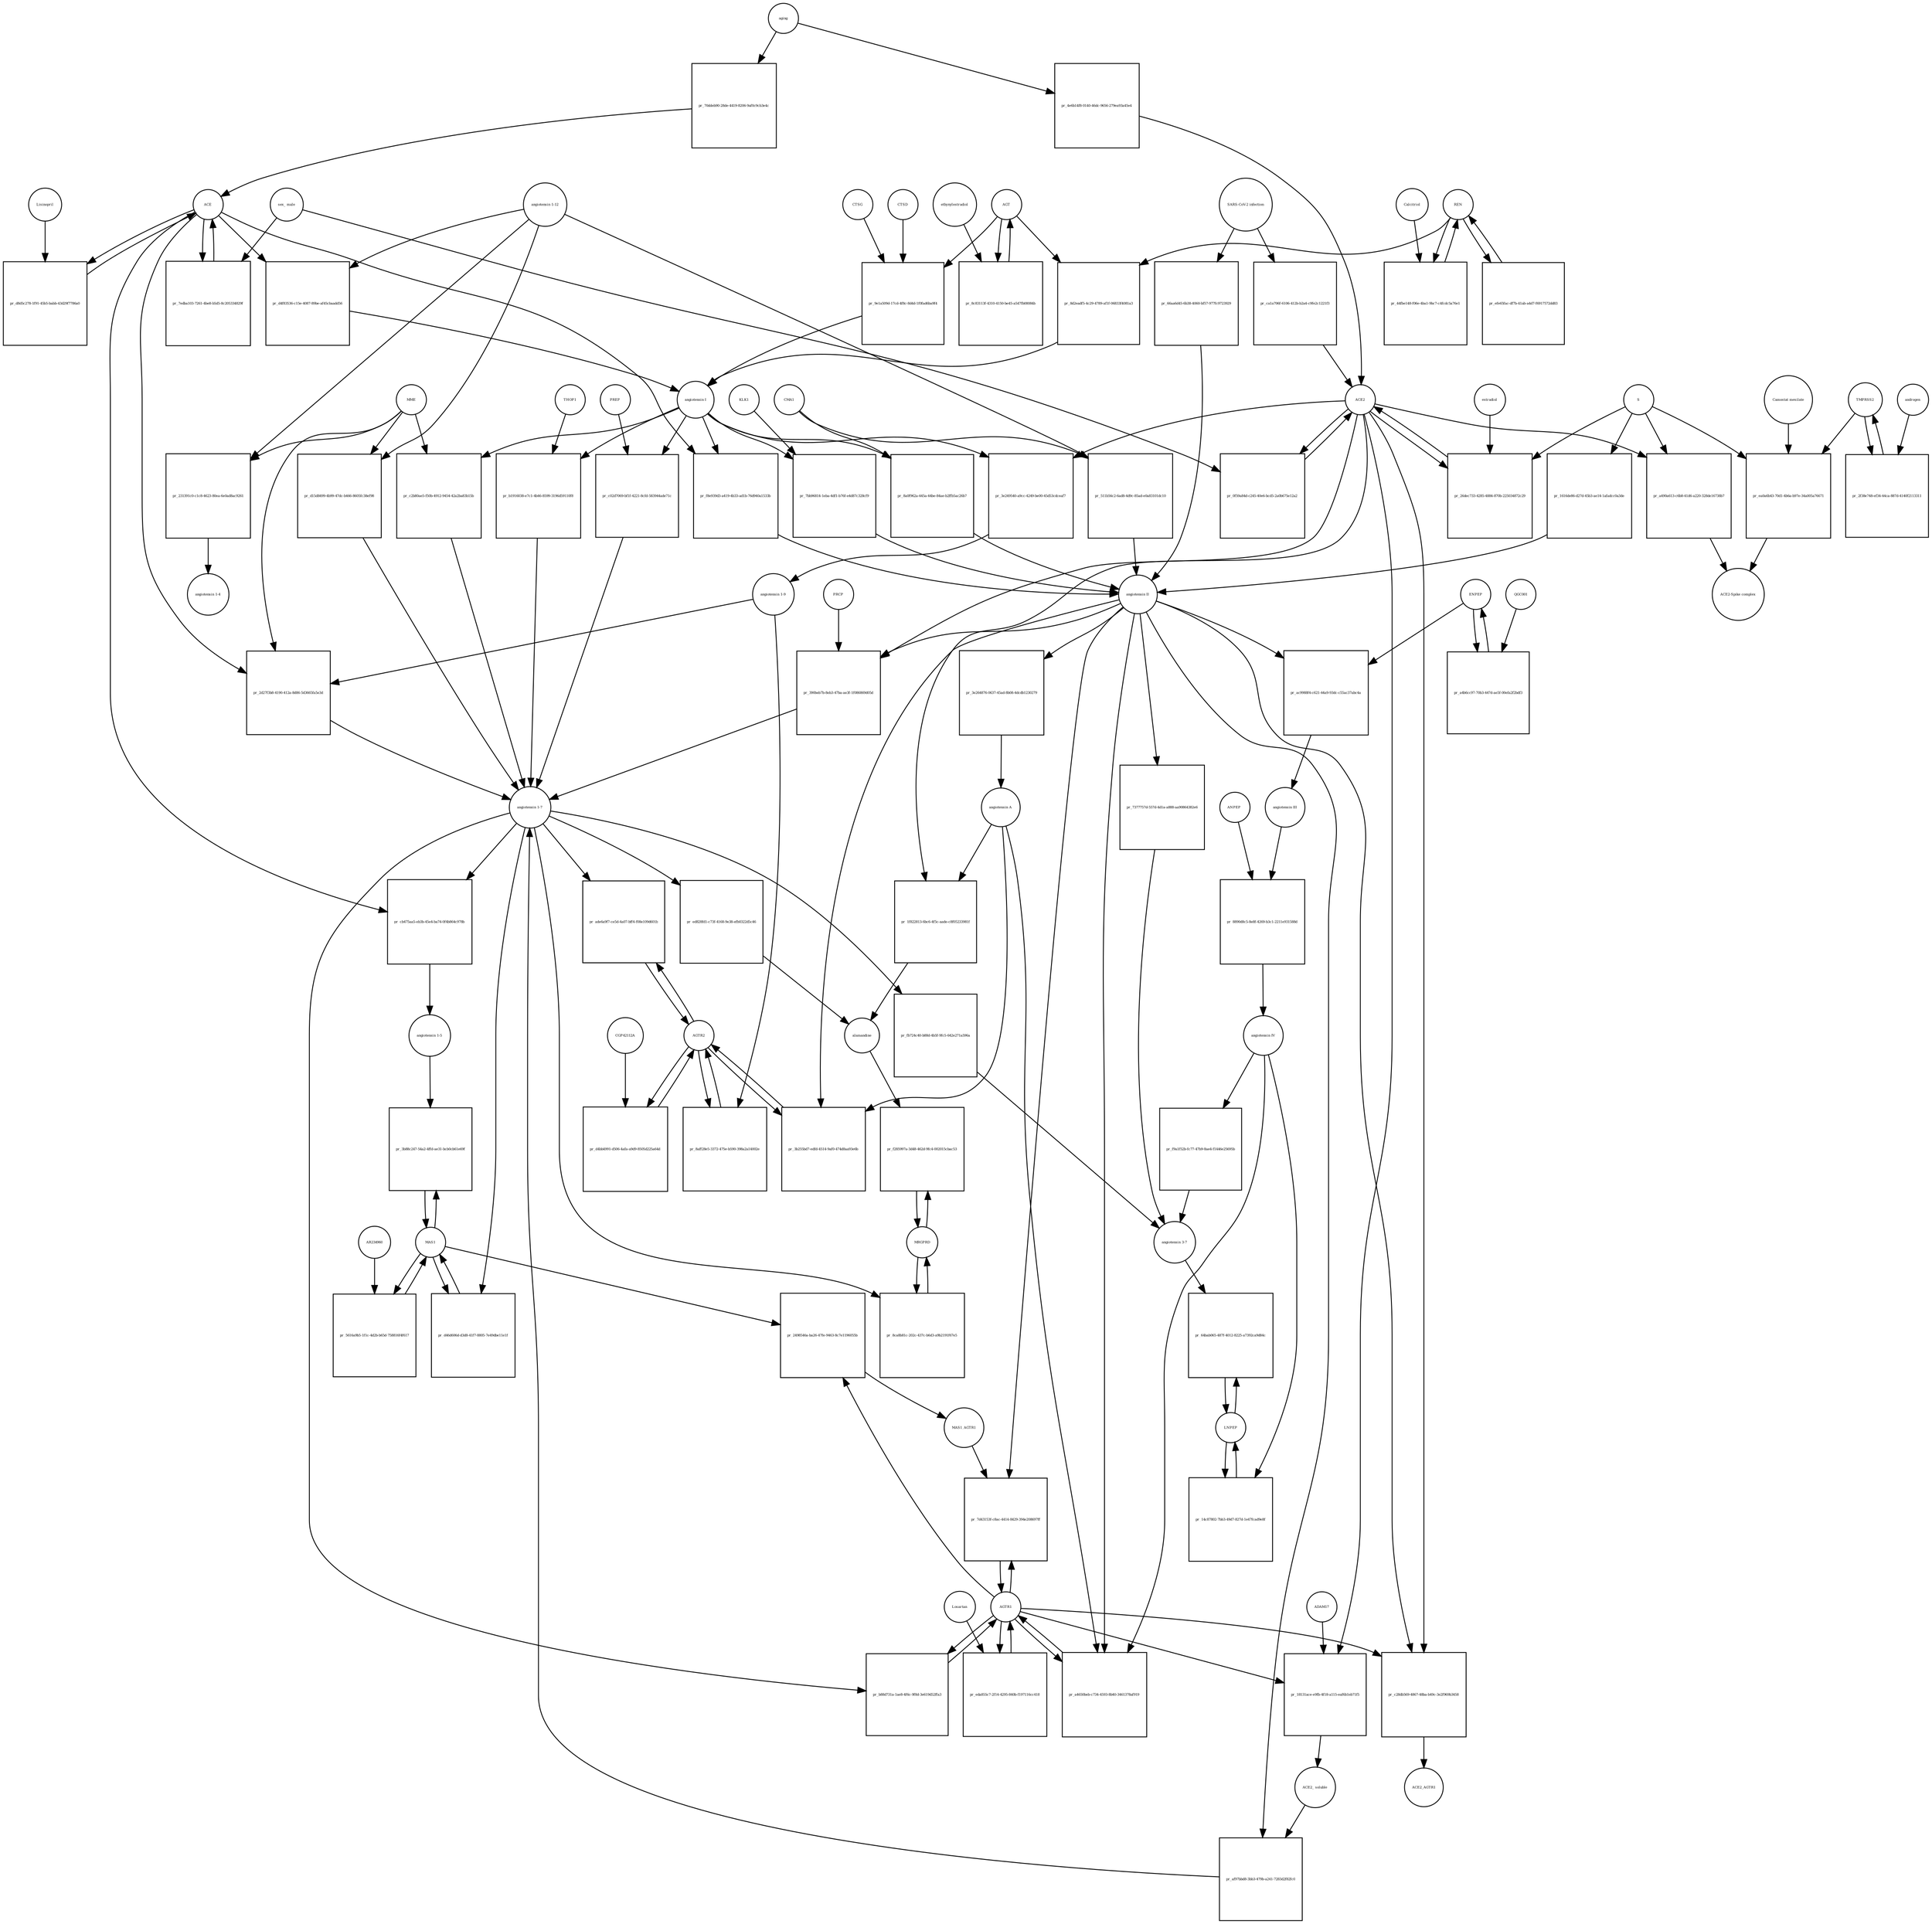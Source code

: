 strict digraph  {
"angiotensin I" [annotation="urn_miriam_obo.chebi_CHEBI%3A2718", bipartite=0, cls="simple chemical", fontsize=4, label="angiotensin I", shape=circle];
"pr_f8e939d3-a419-4b33-ad1b-76d940a1533b" [annotation="", bipartite=1, cls=process, fontsize=4, label="pr_f8e939d3-a419-4b33-ad1b-76d940a1533b", shape=square];
"angiotensin II" [annotation="urn_miriam_obo.chebi_CHEBI%3A2718", bipartite=0, cls="simple chemical", fontsize=4, label="angiotensin II", shape=circle];
ACE [annotation="urn_miriam_hgnc_HGNC%3A2707", bipartite=0, cls=macromolecule, fontsize=4, label=ACE, shape=circle];
"pr_3e249540-a9cc-4249-be00-45d53cdceaf7" [annotation="", bipartite=1, cls=process, fontsize=4, label="pr_3e249540-a9cc-4249-be00-45d53cdceaf7", shape=square];
"angiotensin 1-9" [annotation="urn_miriam_obo.chebi_CHEBI%3A80128", bipartite=0, cls="simple chemical", fontsize=4, label="angiotensin 1-9", shape=circle];
ACE2 [annotation="urn_miriam_hgnc_HGNC%3A13557", bipartite=0, cls=macromolecule, fontsize=4, label=ACE2, shape=circle];
"pr_2d27f3b8-4190-412a-8d86-5d3665fa5e3d" [annotation="", bipartite=1, cls=process, fontsize=4, label="pr_2d27f3b8-4190-412a-8d86-5d3665fa5e3d", shape=square];
"angiotensin 1-7" [annotation="urn_miriam_obo.chebi_CHEBI%3A55438", bipartite=0, cls="simple chemical", fontsize=4, label="angiotensin 1-7", shape=circle];
MME [annotation="urn_miriam_hgnc_HGNC%3A7154", bipartite=0, cls=macromolecule, fontsize=4, label=MME, shape=circle];
"pr_390beb7b-8eb3-47ba-ae3f-1f086869d05d" [annotation="", bipartite=1, cls=process, fontsize=4, label="pr_390beb7b-8eb3-47ba-ae3f-1f086869d05d", shape=square];
PRCP [annotation="urn_miriam_hgnc_HGNC%3A9344", bipartite=0, cls=macromolecule, fontsize=4, label=PRCP, shape=circle];
"pr_cb475aa5-eb3b-45e4-ba74-0f4b864c978b" [annotation="", bipartite=1, cls=process, fontsize=4, label="pr_cb475aa5-eb3b-45e4-ba74-0f4b864c978b", shape=square];
"angiotensin 1-5" [annotation="urn_miriam_obo.chebi_CHEBI%3A80129", bipartite=0, cls="simple chemical", fontsize=4, label="angiotensin 1-5", shape=circle];
REN [annotation="urn_miriam_hgnc_HGNC%3A9958", bipartite=0, cls=macromolecule, fontsize=4, label=REN, shape=circle];
"pr_44fbe148-f06e-4ba1-9bc7-c4fcdc5a76e1" [annotation="", bipartite=1, cls="omitted process", fontsize=4, label="pr_44fbe148-f06e-4ba1-9bc7-c4fcdc5a76e1", shape=square];
Calcitriol [annotation="urn_miriam_obo.chebi_CHEBI%3A17823", bipartite=0, cls="simple chemical", fontsize=4, label=Calcitriol, shape=circle];
AGT [annotation="urn_miriam_hgnc_HGNC%3A333", bipartite=0, cls=macromolecule, fontsize=4, label=AGT, shape=circle];
"pr_8d2eadf5-4c29-4789-af1f-06833f4081a3" [annotation="", bipartite=1, cls=process, fontsize=4, label="pr_8d2eadf5-4c29-4789-af1f-06833f4081a3", shape=square];
"pr_c2b80ae5-f50b-4912-9454-42a2ba83b15b" [annotation="", bipartite=1, cls=process, fontsize=4, label="pr_c2b80ae5-f50b-4912-9454-42a2ba83b15b", shape=square];
MAS1 [annotation="urn_miriam_hgnc_HGNC%3A6899", bipartite=0, cls=macromolecule, fontsize=4, label=MAS1, shape=circle];
"pr_3b88c247-54a2-4ffd-ae31-bcb0cb61e69f" [annotation="", bipartite=1, cls=process, fontsize=4, label="pr_3b88c247-54a2-4ffd-ae31-bcb0cb61e69f", shape=square];
"pr_ed828fd1-c73f-4168-9e38-efb0322d5c46" [annotation="", bipartite=1, cls=process, fontsize=4, label="pr_ed828fd1-c73f-4168-9e38-efb0322d5c46", shape=square];
alamandine [annotation="urn_miriam_pubchem.compound_44192273", bipartite=0, cls="simple chemical", fontsize=4, label=alamandine, shape=circle];
"pr_3e264876-0637-45ad-8b08-4dcdb1230279" [annotation="", bipartite=1, cls=process, fontsize=4, label="pr_3e264876-0637-45ad-8b08-4dcdb1230279", shape=square];
"angiotensin A" [annotation="urn_miriam_kegg.compound_C20970|urn_miriam_pubchem.compound_91691124", bipartite=0, cls="simple chemical", fontsize=4, label="angiotensin A", shape=circle];
"pr_1f822813-6bc6-4f5c-aade-c8f05233981f" [annotation="", bipartite=1, cls=process, fontsize=4, label="pr_1f822813-6bc6-4f5c-aade-c8f05233981f", shape=square];
"pr_ac9988f4-c621-44a9-93dc-c55ac37abc4a" [annotation="", bipartite=1, cls=process, fontsize=4, label="pr_ac9988f4-c621-44a9-93dc-c55ac37abc4a", shape=square];
"angiotensin III" [annotation="urn_miriam_obo.chebi_CHEBI%3A89666", bipartite=0, cls="simple chemical", fontsize=4, label="angiotensin III", shape=circle];
ENPEP [annotation="urn_miriam_hgnc_HGNC%3A3355", bipartite=0, cls=macromolecule, fontsize=4, label=ENPEP, shape=circle];
"pr_8890d8c5-8e8f-4269-b3c1-2211e931588d" [annotation="", bipartite=1, cls=process, fontsize=4, label="pr_8890d8c5-8e8f-4269-b3c1-2211e931588d", shape=square];
"angiotensin IV" [annotation="urn_miriam_obo.chebi_CHEBI%3A80127", bipartite=0, cls="simple chemical", fontsize=4, label="angiotensin IV", shape=circle];
"ANPEP " [annotation="urn_miriam_hgnc_HGNC%3A500", bipartite=0, cls=macromolecule, fontsize=4, label="ANPEP ", shape=circle];
AGTR2 [annotation="urn_miriam_hgnc_HGNC%3A338", bipartite=0, cls=macromolecule, fontsize=4, label=AGTR2, shape=circle];
"pr_d4bb4991-d506-4afa-a9d9-8505d225a64d" [annotation="", bipartite=1, cls=process, fontsize=4, label="pr_d4bb4991-d506-4afa-a9d9-8505d225a64d", shape=square];
CGP42112A [annotation="urn_miriam_obo.chebi_CHEBI%3A147302", bipartite=0, cls="simple chemical", fontsize=4, label=CGP42112A, shape=circle];
"pr_efe65fac-df7b-41ab-a4d7-f6917572dd83" [annotation="", bipartite=1, cls=process, fontsize=4, label="pr_efe65fac-df7b-41ab-a4d7-f6917572dd83", shape=square];
"pr_18131ace-e9fb-4f18-a115-eaf6b1eb71f5" [annotation="", bipartite=1, cls=process, fontsize=4, label="pr_18131ace-e9fb-4f18-a115-eaf6b1eb71f5", shape=square];
"ACE2_ soluble" [annotation="urn_miriam_hgnc.symbol_ACE2", bipartite=0, cls=macromolecule, fontsize=4, label="ACE2_ soluble", shape=circle];
ADAM17 [annotation="urn_miriam_hgnc_HGNC%3A195", bipartite=0, cls=macromolecule, fontsize=4, label=ADAM17, shape=circle];
AGTR1 [annotation="urn_miriam_hgnc_HGNC%3A336", bipartite=0, cls=macromolecule, fontsize=4, label=AGTR1, shape=circle];
"pr_3b255bd7-edfd-4514-9af0-474d8aa93e6b" [annotation="", bipartite=1, cls=process, fontsize=4, label="pr_3b255bd7-edfd-4514-9af0-474d8aa93e6b", shape=square];
"pr_4e6b14f8-0140-46dc-9656-279ea93a45e4" [annotation="", bipartite=1, cls=process, fontsize=4, label="pr_4e6b14f8-0140-46dc-9656-279ea93a45e4", shape=square];
aging [annotation="urn_miriam_obo.go_GO%3A0007568", bipartite=0, cls=phenotype, fontsize=4, label=aging, shape=circle];
MRGPRD [annotation="urn_miriam_hgnc_HGNC%3A29626", bipartite=0, cls=macromolecule, fontsize=4, label=MRGPRD, shape=circle];
"pr_f285997a-3d48-462d-9fc4-002015cbac53" [annotation="", bipartite=1, cls=process, fontsize=4, label="pr_f285997a-3d48-462d-9fc4-002015cbac53", shape=square];
"pr_af97bbd8-3bb3-479b-a241-7283d2f82fc0" [annotation="", bipartite=1, cls=process, fontsize=4, label="pr_af97bbd8-3bb3-479b-a241-7283d2f82fc0", shape=square];
"pr_70ddeb90-28de-4419-8206-9af0c9cb3e4c" [annotation="", bipartite=1, cls=process, fontsize=4, label="pr_70ddeb90-28de-4419-8206-9af0c9cb3e4c", shape=square];
"pr_0f59a84d-c245-40e6-bcd5-2a0b675e12a2" [annotation="", bipartite=1, cls=process, fontsize=4, label="pr_0f59a84d-c245-40e6-bcd5-2a0b675e12a2", shape=square];
"sex_ male" [annotation=urn_miriam_mesh_D008297, bipartite=0, cls=phenotype, fontsize=4, label="sex_ male", shape=circle];
"pr_1616de86-d27d-45b3-ae14-1afadcc0a3de" [annotation="", bipartite=1, cls=process, fontsize=4, label="pr_1616de86-d27d-45b3-ae14-1afadcc0a3de", shape=square];
S [annotation="urn_miriam_uniprot_P0DTC2|urn_miriam_uniprot_P59594", bipartite=0, cls=macromolecule, fontsize=4, label=S, shape=circle];
"pr_7edba103-7261-4be8-b5d5-8c205334829f" [annotation="", bipartite=1, cls=process, fontsize=4, label="pr_7edba103-7261-4be8-b5d5-8c205334829f", shape=square];
"pr_a4650beb-c734-4593-8b40-3461378af919" [annotation="", bipartite=1, cls=process, fontsize=4, label="pr_a4650beb-c734-4593-8b40-3461378af919", shape=square];
"pr_c28db569-4867-48ba-b49c-3e2f969b3458" [annotation="", bipartite=1, cls=process, fontsize=4, label="pr_c28db569-4867-48ba-b49c-3e2f969b3458", shape=square];
ACE2_AGTR1 [annotation=urn_miriam_pubmed_25225202, bipartite=0, cls=complex, fontsize=4, label=ACE2_AGTR1, shape=circle];
"pr_a490a613-c6b8-41d6-a220-328de16738b7" [annotation="", bipartite=1, cls=process, fontsize=4, label="pr_a490a613-c6b8-41d6-a220-328de16738b7", shape=square];
"ACE2-Spike complex" [annotation=urn_miriam_pubmed_32275855, bipartite=0, cls=complex, fontsize=4, label="ACE2-Spike complex", shape=circle];
"pr_66aa6d45-6b38-4060-bf57-977fc9723929" [annotation="", bipartite=1, cls=process, fontsize=4, label="pr_66aa6d45-6b38-4060-bf57-977fc9723929", shape=square];
"SARS-CoV-2 infection" [annotation="urn_miriam_taxonomy_2697049|urn_miriam_mesh_C000657245", bipartite=0, cls=phenotype, fontsize=4, label="SARS-CoV-2 infection", shape=circle];
"angiotensin 1-12" [annotation=urn_miriam_pubmed_27465904, bipartite=0, cls="simple chemical", fontsize=4, label="angiotensin 1-12", shape=circle];
"pr_511b56c2-6ad8-4d9c-85ad-e0a83101dc10" [annotation="", bipartite=1, cls=process, fontsize=4, label="pr_511b56c2-6ad8-4d9c-85ad-e0a83101dc10", shape=square];
CMA1 [annotation="urn_miriam_hgnc_HGNC%3A2097", bipartite=0, cls=macromolecule, fontsize=4, label=CMA1, shape=circle];
TMPRSS2 [annotation="urn_miriam_hgnc_HGNC%3A11876", bipartite=0, cls=macromolecule, fontsize=4, label=TMPRSS2, shape=circle];
"pr_2f38e748-ef34-44ca-887d-4140f2113311" [annotation="", bipartite=1, cls="omitted process", fontsize=4, label="pr_2f38e748-ef34-44ca-887d-4140f2113311", shape=square];
androgen [annotation="urn_miriam_obo.chebi_CHEBI%3A50113", bipartite=0, cls="simple chemical", fontsize=4, label=androgen, shape=circle];
"pr_231391c0-c1c8-4623-80ea-6e0ad8ac9261" [annotation="", bipartite=1, cls=process, fontsize=4, label="pr_231391c0-c1c8-4623-80ea-6e0ad8ac9261", shape=square];
"angiotensin 1-4" [annotation=urn_miriam_pubmed_22490446, bipartite=0, cls="simple chemical", fontsize=4, label="angiotensin 1-4", shape=circle];
"pr_2498546a-ba26-47fe-9463-8c7e1196055b" [annotation="", bipartite=1, cls=process, fontsize=4, label="pr_2498546a-ba26-47fe-9463-8c7e1196055b", shape=square];
MAS1_AGTR1 [annotation=urn_miriam_pubmed_15809376, bipartite=0, cls=complex, fontsize=4, label=MAS1_AGTR1, shape=circle];
"pr_7d43153f-c8ac-4414-8429-394e208697ff" [annotation="", bipartite=1, cls=process, fontsize=4, label="pr_7d43153f-c8ac-4414-8429-394e208697ff", shape=square];
"pr_d8d5c278-1f91-45b5-babb-43d29f7786a0" [annotation="", bipartite=1, cls=process, fontsize=4, label="pr_d8d5c278-1f91-45b5-babb-43d29f7786a0", shape=square];
Lisinopril [annotation="urn_miriam_obo.chebi_CHEBI%3A43755", bipartite=0, cls="simple chemical", fontsize=4, label=Lisinopril, shape=circle];
"pr_d4f83536-c15e-4087-89be-af45cbaadd56" [annotation="", bipartite=1, cls=process, fontsize=4, label="pr_d4f83536-c15e-4087-89be-af45cbaadd56", shape=square];
LNPEP [annotation="urn_miriam_hgnc_HGNC%3A6656", bipartite=0, cls=macromolecule, fontsize=4, label=LNPEP, shape=circle];
"pr_14c87802-7bb3-49d7-827d-1e47fcad9e8f" [annotation="", bipartite=1, cls=process, fontsize=4, label="pr_14c87802-7bb3-49d7-827d-1e47fcad9e8f", shape=square];
"pr_d15d8499-4b99-47dc-b466-8605fc38ef98" [annotation="", bipartite=1, cls=process, fontsize=4, label="pr_d15d8499-4b99-47dc-b466-8605fc38ef98", shape=square];
"pr_5616a9b5-1f1c-4d2b-b65d-758816f4f617" [annotation="", bipartite=1, cls=process, fontsize=4, label="pr_5616a9b5-1f1c-4d2b-b65d-758816f4f617", shape=square];
AR234960 [annotation="urn_miriam_pubchem.compound_146025955", bipartite=0, cls="simple chemical", fontsize=4, label=AR234960, shape=circle];
"pr_a4b6cc97-70b3-447d-ae5f-00efa2f2bdf3" [annotation="", bipartite=1, cls=process, fontsize=4, label="pr_a4b6cc97-70b3-447d-ae5f-00efa2f2bdf3", shape=square];
QGC001 [annotation=urn_miriam_pubmed_24337978, bipartite=0, cls="simple chemical", fontsize=4, label=QGC001, shape=circle];
"pr_9e1a509d-17cd-4f8c-8d4d-1f0fad6ba9f4" [annotation="", bipartite=1, cls=process, fontsize=4, label="pr_9e1a509d-17cd-4f8c-8d4d-1f0fad6ba9f4", shape=square];
CTSD [annotation="urn_miriam_hgnc_HGNC%3A2529", bipartite=0, cls=macromolecule, fontsize=4, label=CTSD, shape=circle];
CTSG [annotation="urn_miriam_hgnc_HGNC%3A2532", bipartite=0, cls=macromolecule, fontsize=4, label=CTSG, shape=circle];
"pr_8a0f962a-445a-44be-84ae-b2ffb5ac26b7" [annotation="", bipartite=1, cls=process, fontsize=4, label="pr_8a0f962a-445a-44be-84ae-b2ffb5ac26b7", shape=square];
"pr_7bb96814-1eba-4df1-b76f-e4d87c328cf9" [annotation="", bipartite=1, cls=process, fontsize=4, label="pr_7bb96814-1eba-4df1-b76f-e4d87c328cf9", shape=square];
KLK1 [annotation="urn_miriam_hgnc_HGNC%3A6357", bipartite=0, cls=macromolecule, fontsize=4, label=KLK1, shape=circle];
"pr_b1916038-e7c1-4b46-8599-3196d59110f8" [annotation="", bipartite=1, cls=process, fontsize=4, label="pr_b1916038-e7c1-4b46-8599-3196d59110f8", shape=square];
THOP1 [annotation="urn_miriam_hgnc_HGNC%3A11793", bipartite=0, cls=macromolecule, fontsize=4, label=THOP1, shape=circle];
"pr_c02d7069-bf1f-4221-8cfd-583944ade71c" [annotation="", bipartite=1, cls=process, fontsize=4, label="pr_c02d7069-bf1f-4221-8cfd-583944ade71c", shape=square];
PREP [annotation="urn_miriam_hgnc_HGNC%3A9358", bipartite=0, cls=macromolecule, fontsize=4, label=PREP, shape=circle];
"pr_eda855c7-2f14-4295-840b-f197116cc418" [annotation="", bipartite=1, cls=process, fontsize=4, label="pr_eda855c7-2f14-4295-840b-f197116cc418", shape=square];
Losartan [annotation="urn_miriam_obo.chebi_CHEBI%3A6541", bipartite=0, cls="simple chemical", fontsize=4, label=Losartan, shape=circle];
"pr_b88d731a-1ae8-4f6c-9f8d-3e619d52ffa3" [annotation="", bipartite=1, cls=process, fontsize=4, label="pr_b88d731a-1ae8-4f6c-9f8d-3e619d52ffa3", shape=square];
"pr_ade6a9f7-ce5d-4a07-bff4-f08e109d601b" [annotation="", bipartite=1, cls=process, fontsize=4, label="pr_ade6a9f7-ce5d-4a07-bff4-f08e109d601b", shape=square];
"pr_8aff28e5-3372-475e-b590-398a2a14002e" [annotation="", bipartite=1, cls=process, fontsize=4, label="pr_8aff28e5-3372-475e-b590-398a2a14002e", shape=square];
"pr_d46d606d-d3d8-41f7-8805-7e49dbe11e1f" [annotation="", bipartite=1, cls=process, fontsize=4, label="pr_d46d606d-d3d8-41f7-8805-7e49dbe11e1f", shape=square];
"pr_8ca8b81c-202c-437c-b6d3-a9b2191f67e5" [annotation="", bipartite=1, cls=process, fontsize=4, label="pr_8ca8b81c-202c-437c-b6d3-a9b2191f67e5", shape=square];
"pr_fb724c40-b88d-4b5f-9fc5-642e271a596a" [annotation="", bipartite=1, cls=process, fontsize=4, label="pr_fb724c40-b88d-4b5f-9fc5-642e271a596a", shape=square];
"angiotensin 3-7" [annotation=urn_miriam_pubmed_30934934, bipartite=0, cls="simple chemical", fontsize=4, label="angiotensin 3-7", shape=circle];
"pr_7377757d-557d-4d1a-a888-aa90864382e6" [annotation="", bipartite=1, cls=process, fontsize=4, label="pr_7377757d-557d-4d1a-a888-aa90864382e6", shape=square];
"pr_f9a1f52b-fc77-47b9-8ae4-f1446e25695b" [annotation="", bipartite=1, cls=process, fontsize=4, label="pr_f9a1f52b-fc77-47b9-8ae4-f1446e25695b", shape=square];
"pr_ea0a6b43-70d1-4b6a-b97e-34a005a76671" [annotation="", bipartite=1, cls="omitted process", fontsize=4, label="pr_ea0a6b43-70d1-4b6a-b97e-34a005a76671", shape=square];
"Camostat mesilate" [annotation="urn_miriam_obo.chebi_CHEBI%3A135632", bipartite=0, cls="simple chemical", fontsize=4, label="Camostat mesilate", shape=circle];
"pr_64bab065-487f-4012-8225-a7392ca9d84c" [annotation="", bipartite=1, cls=process, fontsize=4, label="pr_64bab065-487f-4012-8225-a7392ca9d84c", shape=square];
"pr_26dec733-4285-4884-870b-225034872c29" [annotation="", bipartite=1, cls="omitted process", fontsize=4, label="pr_26dec733-4285-4884-870b-225034872c29", shape=square];
estradiol [annotation="urn_miriam_obo.chebi_CHEBI%3A16469", bipartite=0, cls="simple chemical", fontsize=4, label=estradiol, shape=circle];
"pr_8c83113f-4310-4150-be45-a547fb08084b" [annotation="", bipartite=1, cls="omitted process", fontsize=4, label="pr_8c83113f-4310-4150-be45-a547fb08084b", shape=square];
ethynylestradiol [annotation="urn_miriam_obo.chebi_CHEBI%3A4903", bipartite=0, cls="simple chemical", fontsize=4, label=ethynylestradiol, shape=circle];
"pr_ca1a706f-6106-412b-b2a4-c9fe2c1221f3" [annotation="", bipartite=1, cls=process, fontsize=4, label="pr_ca1a706f-6106-412b-b2a4-c9fe2c1221f3", shape=square];
"angiotensin I" -> "pr_f8e939d3-a419-4b33-ad1b-76d940a1533b"  [annotation="", interaction_type=consumption];
"angiotensin I" -> "pr_3e249540-a9cc-4249-be00-45d53cdceaf7"  [annotation="", interaction_type=consumption];
"angiotensin I" -> "pr_c2b80ae5-f50b-4912-9454-42a2ba83b15b"  [annotation="", interaction_type=consumption];
"angiotensin I" -> "pr_8a0f962a-445a-44be-84ae-b2ffb5ac26b7"  [annotation="", interaction_type=consumption];
"angiotensin I" -> "pr_7bb96814-1eba-4df1-b76f-e4d87c328cf9"  [annotation="", interaction_type=consumption];
"angiotensin I" -> "pr_b1916038-e7c1-4b46-8599-3196d59110f8"  [annotation="", interaction_type=consumption];
"angiotensin I" -> "pr_c02d7069-bf1f-4221-8cfd-583944ade71c"  [annotation="", interaction_type=consumption];
"pr_f8e939d3-a419-4b33-ad1b-76d940a1533b" -> "angiotensin II"  [annotation="", interaction_type=production];
"angiotensin II" -> "pr_390beb7b-8eb3-47ba-ae3f-1f086869d05d"  [annotation="", interaction_type=consumption];
"angiotensin II" -> "pr_3e264876-0637-45ad-8b08-4dcdb1230279"  [annotation="", interaction_type=consumption];
"angiotensin II" -> "pr_ac9988f4-c621-44a9-93dc-c55ac37abc4a"  [annotation="", interaction_type=consumption];
"angiotensin II" -> "pr_3b255bd7-edfd-4514-9af0-474d8aa93e6b"  [annotation="urn_miriam_pubmed_17630322|urn_miriam_taxonomy_9606|urn_miriam_pubmed_17138938", interaction_type=stimulation];
"angiotensin II" -> "pr_af97bbd8-3bb3-479b-a241-7283d2f82fc0"  [annotation="", interaction_type=consumption];
"angiotensin II" -> "pr_a4650beb-c734-4593-8b40-3461378af919"  [annotation="urn_miriam_pubmed_26497614|urn_miriam_taxonomy_10116|urn_miriam_pubmed_17630322|urn_miriam_pubmed_32333398|urn_miriam_pubmed_17138938|urn_miriam_taxonomy_9606", interaction_type=stimulation];
"angiotensin II" -> "pr_c28db569-4867-48ba-b49c-3e2f969b3458"  [annotation="urn_miriam_pubmed_25225202|urn_miriam_taxonomy_9606", interaction_type=inhibition];
"angiotensin II" -> "pr_7d43153f-c8ac-4414-8429-394e208697ff"  [annotation="urn_miriam_pubmed_15809376|urn_miriam_taxonomy_9606", interaction_type=stimulation];
"angiotensin II" -> "pr_7377757d-557d-4d1a-a888-aa90864382e6"  [annotation="", interaction_type=consumption];
ACE -> "pr_f8e939d3-a419-4b33-ad1b-76d940a1533b"  [annotation="urn_miriam_taxonomy_9606|urn_miriam_pubmed_10969042", interaction_type=catalysis];
ACE -> "pr_2d27f3b8-4190-412a-8d86-5d3665fa5e3d"  [annotation="urn_miriam_pubmed_15283675|urn_miriam_taxonomy_9606", interaction_type=catalysis];
ACE -> "pr_cb475aa5-eb3b-45e4-ba74-0f4b864c978b"  [annotation="urn_miriam_pubmed_10969042|urn_miriam_taxonomy_9606", interaction_type=catalysis];
ACE -> "pr_7edba103-7261-4be8-b5d5-8c205334829f"  [annotation="", interaction_type=consumption];
ACE -> "pr_d8d5c278-1f91-45b5-babb-43d29f7786a0"  [annotation="", interaction_type=consumption];
ACE -> "pr_d4f83536-c15e-4087-89be-af45cbaadd56"  [annotation="urn_miriam_pubmed_22490446|urn_miriam_taxonomy_10116", interaction_type=catalysis];
"pr_3e249540-a9cc-4249-be00-45d53cdceaf7" -> "angiotensin 1-9"  [annotation="", interaction_type=production];
"angiotensin 1-9" -> "pr_2d27f3b8-4190-412a-8d86-5d3665fa5e3d"  [annotation="", interaction_type=consumption];
"angiotensin 1-9" -> "pr_8aff28e5-3372-475e-b590-398a2a14002e"  [annotation="urn_miriam_pubmed_30048754|urn_miriam_taxonomy_10116", interaction_type=stimulation];
ACE2 -> "pr_3e249540-a9cc-4249-be00-45d53cdceaf7"  [annotation="urn_miriam_pubmed_10969042|urn_miriam_taxonomy_9606", interaction_type=catalysis];
ACE2 -> "pr_390beb7b-8eb3-47ba-ae3f-1f086869d05d"  [annotation="urn_miriam_taxonomy_10090|urn_miriam_pubmed_23392115", interaction_type=catalysis];
ACE2 -> "pr_1f822813-6bc6-4f5c-aade-c8f05233981f"  [annotation="urn_miriam_pubmed_23446738|urn_miriam_taxonomy_9606", interaction_type=catalysis];
ACE2 -> "pr_18131ace-e9fb-4f18-a115-eaf6b1eb71f5"  [annotation="", interaction_type=consumption];
ACE2 -> "pr_0f59a84d-c245-40e6-bcd5-2a0b675e12a2"  [annotation="", interaction_type=consumption];
ACE2 -> "pr_c28db569-4867-48ba-b49c-3e2f969b3458"  [annotation="", interaction_type=consumption];
ACE2 -> "pr_a490a613-c6b8-41d6-a220-328de16738b7"  [annotation="", interaction_type=consumption];
ACE2 -> "pr_26dec733-4285-4884-870b-225034872c29"  [annotation="", interaction_type=consumption];
"pr_2d27f3b8-4190-412a-8d86-5d3665fa5e3d" -> "angiotensin 1-7"  [annotation="", interaction_type=production];
"angiotensin 1-7" -> "pr_cb475aa5-eb3b-45e4-ba74-0f4b864c978b"  [annotation="", interaction_type=consumption];
"angiotensin 1-7" -> "pr_ed828fd1-c73f-4168-9e38-efb0322d5c46"  [annotation="", interaction_type=consumption];
"angiotensin 1-7" -> "pr_b88d731a-1ae8-4f6c-9f8d-3e619d52ffa3"  [annotation="urn_miriam_pubmed_29928987|urn_miriam_taxonomy_9606", interaction_type=inhibition];
"angiotensin 1-7" -> "pr_ade6a9f7-ce5d-4a07-bff4-f08e109d601b"  [annotation="urn_miriam_pubmed_15767466|urn_miriam_taxonomy_10116", interaction_type=stimulation];
"angiotensin 1-7" -> "pr_d46d606d-d3d8-41f7-8805-7e49dbe11e1f"  [annotation="urn_miriam_pubmed_27217404|urn_miriam_taxonomy_9606", interaction_type=stimulation];
"angiotensin 1-7" -> "pr_8ca8b81c-202c-437c-b6d3-a9b2191f67e5"  [annotation="urn_miriam_pubmed_27217404|urn_miriam_taxonomy_9606", interaction_type=stimulation];
"angiotensin 1-7" -> "pr_fb724c40-b88d-4b5f-9fc5-642e271a596a"  [annotation="", interaction_type=consumption];
MME -> "pr_2d27f3b8-4190-412a-8d86-5d3665fa5e3d"  [annotation="urn_miriam_pubmed_15283675|urn_miriam_taxonomy_9606", interaction_type=catalysis];
MME -> "pr_c2b80ae5-f50b-4912-9454-42a2ba83b15b"  [annotation="urn_miriam_taxonomy_9606|urn_miriam_pubmed_15283675", interaction_type=catalysis];
MME -> "pr_231391c0-c1c8-4623-80ea-6e0ad8ac9261"  [annotation="urn_miriam_pubmed_22490446|urn_miriam_taxonomy_10116", interaction_type=catalysis];
MME -> "pr_d15d8499-4b99-47dc-b466-8605fc38ef98"  [annotation="urn_miriam_pubmed_22490446|urn_miriam_taxonomy_10116", interaction_type=catalysis];
"pr_390beb7b-8eb3-47ba-ae3f-1f086869d05d" -> "angiotensin 1-7"  [annotation="", interaction_type=production];
PRCP -> "pr_390beb7b-8eb3-47ba-ae3f-1f086869d05d"  [annotation="urn_miriam_taxonomy_10090|urn_miriam_pubmed_23392115", interaction_type=catalysis];
"pr_cb475aa5-eb3b-45e4-ba74-0f4b864c978b" -> "angiotensin 1-5"  [annotation="", interaction_type=production];
"angiotensin 1-5" -> "pr_3b88c247-54a2-4ffd-ae31-bcb0cb61e69f"  [annotation="urn_miriam_pubmed_27660028|urn_miriam_taxonomy_10116", interaction_type=stimulation];
REN -> "pr_44fbe148-f06e-4ba1-9bc7-c4fcdc5a76e1"  [annotation="", interaction_type=consumption];
REN -> "pr_8d2eadf5-4c29-4789-af1f-06833f4081a3"  [annotation="urn_miriam_pubmed_10585461|urn_miriam_taxonomy_9606", interaction_type=catalysis];
REN -> "pr_efe65fac-df7b-41ab-a4d7-f6917572dd83"  [annotation="", interaction_type=consumption];
"pr_44fbe148-f06e-4ba1-9bc7-c4fcdc5a76e1" -> REN  [annotation="", interaction_type=production];
Calcitriol -> "pr_44fbe148-f06e-4ba1-9bc7-c4fcdc5a76e1"  [annotation="urn_miriam_pubmed_12122115|urn_miriam_taxonomy_10090", interaction_type=inhibition];
AGT -> "pr_8d2eadf5-4c29-4789-af1f-06833f4081a3"  [annotation="", interaction_type=consumption];
AGT -> "pr_9e1a509d-17cd-4f8c-8d4d-1f0fad6ba9f4"  [annotation="", interaction_type=consumption];
AGT -> "pr_8c83113f-4310-4150-be45-a547fb08084b"  [annotation="", interaction_type=consumption];
"pr_8d2eadf5-4c29-4789-af1f-06833f4081a3" -> "angiotensin I"  [annotation="", interaction_type=production];
"pr_c2b80ae5-f50b-4912-9454-42a2ba83b15b" -> "angiotensin 1-7"  [annotation="", interaction_type=production];
MAS1 -> "pr_3b88c247-54a2-4ffd-ae31-bcb0cb61e69f"  [annotation="", interaction_type=consumption];
MAS1 -> "pr_2498546a-ba26-47fe-9463-8c7e1196055b"  [annotation="", interaction_type=consumption];
MAS1 -> "pr_5616a9b5-1f1c-4d2b-b65d-758816f4f617"  [annotation="", interaction_type=consumption];
MAS1 -> "pr_d46d606d-d3d8-41f7-8805-7e49dbe11e1f"  [annotation="", interaction_type=consumption];
"pr_3b88c247-54a2-4ffd-ae31-bcb0cb61e69f" -> MAS1  [annotation="", interaction_type=production];
"pr_ed828fd1-c73f-4168-9e38-efb0322d5c46" -> alamandine  [annotation="", interaction_type=production];
alamandine -> "pr_f285997a-3d48-462d-9fc4-002015cbac53"  [annotation="urn_miriam_pubmed_23446738|urn_miriam_taxonomy_9606", interaction_type=stimulation];
"pr_3e264876-0637-45ad-8b08-4dcdb1230279" -> "angiotensin A"  [annotation="", interaction_type=production];
"angiotensin A" -> "pr_1f822813-6bc6-4f5c-aade-c8f05233981f"  [annotation="", interaction_type=consumption];
"angiotensin A" -> "pr_3b255bd7-edfd-4514-9af0-474d8aa93e6b"  [annotation="urn_miriam_pubmed_17630322|urn_miriam_taxonomy_9606|urn_miriam_pubmed_17138938", interaction_type=stimulation];
"angiotensin A" -> "pr_a4650beb-c734-4593-8b40-3461378af919"  [annotation="urn_miriam_pubmed_26497614|urn_miriam_taxonomy_10116|urn_miriam_pubmed_17630322|urn_miriam_pubmed_32333398|urn_miriam_pubmed_17138938|urn_miriam_taxonomy_9606", interaction_type=stimulation];
"pr_1f822813-6bc6-4f5c-aade-c8f05233981f" -> alamandine  [annotation="", interaction_type=production];
"pr_ac9988f4-c621-44a9-93dc-c55ac37abc4a" -> "angiotensin III"  [annotation="", interaction_type=production];
"angiotensin III" -> "pr_8890d8c5-8e8f-4269-b3c1-2211e931588d"  [annotation="", interaction_type=consumption];
ENPEP -> "pr_ac9988f4-c621-44a9-93dc-c55ac37abc4a"  [annotation="urn_miriam_pubmed_8876246|urn_miriam_taxonomy_10090", interaction_type=catalysis];
ENPEP -> "pr_a4b6cc97-70b3-447d-ae5f-00efa2f2bdf3"  [annotation="", interaction_type=consumption];
"pr_8890d8c5-8e8f-4269-b3c1-2211e931588d" -> "angiotensin IV"  [annotation="", interaction_type=production];
"angiotensin IV" -> "pr_a4650beb-c734-4593-8b40-3461378af919"  [annotation="urn_miriam_pubmed_26497614|urn_miriam_taxonomy_10116|urn_miriam_pubmed_17630322|urn_miriam_pubmed_32333398|urn_miriam_pubmed_17138938|urn_miriam_taxonomy_9606", interaction_type=stimulation];
"angiotensin IV" -> "pr_14c87802-7bb3-49d7-827d-1e47fcad9e8f"  [annotation="urn_miriam_pubmed_11707427|urn_miriam_taxonomy_9606", interaction_type=stimulation];
"angiotensin IV" -> "pr_f9a1f52b-fc77-47b9-8ae4-f1446e25695b"  [annotation="", interaction_type=consumption];
"ANPEP " -> "pr_8890d8c5-8e8f-4269-b3c1-2211e931588d"  [annotation="urn_miriam_pubmed_8876246|urn_miriam_taxonomy_10090", interaction_type=catalysis];
AGTR2 -> "pr_d4bb4991-d506-4afa-a9d9-8505d225a64d"  [annotation="", interaction_type=consumption];
AGTR2 -> "pr_3b255bd7-edfd-4514-9af0-474d8aa93e6b"  [annotation="", interaction_type=consumption];
AGTR2 -> "pr_ade6a9f7-ce5d-4a07-bff4-f08e109d601b"  [annotation="", interaction_type=consumption];
AGTR2 -> "pr_8aff28e5-3372-475e-b590-398a2a14002e"  [annotation="", interaction_type=consumption];
"pr_d4bb4991-d506-4afa-a9d9-8505d225a64d" -> AGTR2  [annotation="", interaction_type=production];
CGP42112A -> "pr_d4bb4991-d506-4afa-a9d9-8505d225a64d"  [annotation="urn_miriam_pubmed_25014541|urn_miriam_taxonomy_9606", interaction_type=stimulation];
"pr_efe65fac-df7b-41ab-a4d7-f6917572dd83" -> REN  [annotation="", interaction_type=production];
"pr_18131ace-e9fb-4f18-a115-eaf6b1eb71f5" -> "ACE2_ soluble"  [annotation="", interaction_type=production];
"ACE2_ soluble" -> "pr_af97bbd8-3bb3-479b-a241-7283d2f82fc0"  [annotation="urn_miriam_pubmed_28512108|urn_miriam_taxonomy_9606", interaction_type=stimulation];
ADAM17 -> "pr_18131ace-e9fb-4f18-a115-eaf6b1eb71f5"  [annotation="urn_miriam_pubmed_24227843|urn_miriam_taxonomy_9606|urn_miriam_pubmed_32333398|urn_miriam_pubmed_28512108", interaction_type=catalysis];
AGTR1 -> "pr_18131ace-e9fb-4f18-a115-eaf6b1eb71f5"  [annotation="urn_miriam_pubmed_24227843|urn_miriam_taxonomy_9606|urn_miriam_pubmed_32333398|urn_miriam_pubmed_28512108", interaction_type=stimulation];
AGTR1 -> "pr_a4650beb-c734-4593-8b40-3461378af919"  [annotation="", interaction_type=consumption];
AGTR1 -> "pr_c28db569-4867-48ba-b49c-3e2f969b3458"  [annotation="", interaction_type=consumption];
AGTR1 -> "pr_2498546a-ba26-47fe-9463-8c7e1196055b"  [annotation="", interaction_type=consumption];
AGTR1 -> "pr_7d43153f-c8ac-4414-8429-394e208697ff"  [annotation="", interaction_type=consumption];
AGTR1 -> "pr_eda855c7-2f14-4295-840b-f197116cc418"  [annotation="", interaction_type=consumption];
AGTR1 -> "pr_b88d731a-1ae8-4f6c-9f8d-3e619d52ffa3"  [annotation="", interaction_type=consumption];
"pr_3b255bd7-edfd-4514-9af0-474d8aa93e6b" -> AGTR2  [annotation="", interaction_type=production];
"pr_4e6b14f8-0140-46dc-9656-279ea93a45e4" -> ACE2  [annotation="", interaction_type=production];
aging -> "pr_4e6b14f8-0140-46dc-9656-279ea93a45e4"  [annotation="urn_miriam_pubmed_20689271|urn_miriam_taxonomy_10116", interaction_type=inhibition];
aging -> "pr_70ddeb90-28de-4419-8206-9af0c9cb3e4c"  [annotation="urn_miriam_pubmed_20689271|urn_miriam_taxonomy_10116", interaction_type=stimulation];
MRGPRD -> "pr_f285997a-3d48-462d-9fc4-002015cbac53"  [annotation="", interaction_type=consumption];
MRGPRD -> "pr_8ca8b81c-202c-437c-b6d3-a9b2191f67e5"  [annotation="", interaction_type=consumption];
"pr_f285997a-3d48-462d-9fc4-002015cbac53" -> MRGPRD  [annotation="", interaction_type=production];
"pr_af97bbd8-3bb3-479b-a241-7283d2f82fc0" -> "angiotensin 1-7"  [annotation="", interaction_type=production];
"pr_70ddeb90-28de-4419-8206-9af0c9cb3e4c" -> ACE  [annotation="", interaction_type=production];
"pr_0f59a84d-c245-40e6-bcd5-2a0b675e12a2" -> ACE2  [annotation="", interaction_type=production];
"sex_ male" -> "pr_0f59a84d-c245-40e6-bcd5-2a0b675e12a2"  [annotation="urn_miriam_pubmed_26171856|urn_miriam_taxonomy_10116", interaction_type=stimulation];
"sex_ male" -> "pr_7edba103-7261-4be8-b5d5-8c205334829f"  [annotation="urn_miriam_pubmed_26171856|urn_miriam_taxonomy_10116", interaction_type=stimulation];
"pr_1616de86-d27d-45b3-ae14-1afadcc0a3de" -> "angiotensin II"  [annotation="", interaction_type=production];
S -> "pr_1616de86-d27d-45b3-ae14-1afadcc0a3de"  [annotation="urn_miriam_pubmed_16007097|urn_miriam_taxonomy_10090|urn_miriam_uniprot_P59594", interaction_type=stimulation];
S -> "pr_a490a613-c6b8-41d6-a220-328de16738b7"  [annotation="", interaction_type=consumption];
S -> "pr_ea0a6b43-70d1-4b6a-b97e-34a005a76671"  [annotation="", interaction_type=consumption];
S -> "pr_26dec733-4285-4884-870b-225034872c29"  [annotation="urn_miriam_pubmed_32432918|urn_miriam_taxonomy_9606|urn_miriam_pubmed_19864379|urn_miriam_uniprot_P59594", interaction_type=inhibition];
"pr_7edba103-7261-4be8-b5d5-8c205334829f" -> ACE  [annotation="", interaction_type=production];
"pr_a4650beb-c734-4593-8b40-3461378af919" -> AGTR1  [annotation="", interaction_type=production];
"pr_c28db569-4867-48ba-b49c-3e2f969b3458" -> ACE2_AGTR1  [annotation="", interaction_type=production];
"pr_a490a613-c6b8-41d6-a220-328de16738b7" -> "ACE2-Spike complex"  [annotation="", interaction_type=production];
"pr_66aa6d45-6b38-4060-bf57-977fc9723929" -> "angiotensin II"  [annotation="", interaction_type=production];
"SARS-CoV-2 infection" -> "pr_66aa6d45-6b38-4060-bf57-977fc9723929"  [annotation="urn_miriam_pubmed_32048163|urn_miriam_taxonomy_9606", interaction_type=stimulation];
"SARS-CoV-2 infection" -> "pr_ca1a706f-6106-412b-b2a4-c9fe2c1221f3"  [annotation="urn_miriam_pubmed_32408336|urn_miriam_taxonomy_9606", interaction_type=inhibition];
"angiotensin 1-12" -> "pr_511b56c2-6ad8-4d9c-85ad-e0a83101dc10"  [annotation="", interaction_type=consumption];
"angiotensin 1-12" -> "pr_231391c0-c1c8-4623-80ea-6e0ad8ac9261"  [annotation="", interaction_type=consumption];
"angiotensin 1-12" -> "pr_d4f83536-c15e-4087-89be-af45cbaadd56"  [annotation="", interaction_type=consumption];
"angiotensin 1-12" -> "pr_d15d8499-4b99-47dc-b466-8605fc38ef98"  [annotation="", interaction_type=consumption];
"pr_511b56c2-6ad8-4d9c-85ad-e0a83101dc10" -> "angiotensin II"  [annotation="", interaction_type=production];
CMA1 -> "pr_511b56c2-6ad8-4d9c-85ad-e0a83101dc10"  [annotation="urn_miriam_pubmed_22180785|urn_miriam_taxonomy_9606", interaction_type=catalysis];
CMA1 -> "pr_8a0f962a-445a-44be-84ae-b2ffb5ac26b7"  [annotation="urn_miriam_pubmed_2266130|urn_miriam_taxonomy_9606", interaction_type=catalysis];
TMPRSS2 -> "pr_2f38e748-ef34-44ca-887d-4140f2113311"  [annotation="", interaction_type=consumption];
TMPRSS2 -> "pr_ea0a6b43-70d1-4b6a-b97e-34a005a76671"  [annotation="urn_miriam_pubmed_32142651|urn_miriam_taxonomy_9606|urn_miriam_uniprot_P0DTC2", interaction_type=stimulation];
"pr_2f38e748-ef34-44ca-887d-4140f2113311" -> TMPRSS2  [annotation="", interaction_type=production];
androgen -> "pr_2f38e748-ef34-44ca-887d-4140f2113311"  [annotation="urn_miriam_pubmed_10485450|urn_miriam_taxonomy_9606", interaction_type=stimulation];
"pr_231391c0-c1c8-4623-80ea-6e0ad8ac9261" -> "angiotensin 1-4"  [annotation="", interaction_type=production];
"pr_2498546a-ba26-47fe-9463-8c7e1196055b" -> MAS1_AGTR1  [annotation="", interaction_type=production];
MAS1_AGTR1 -> "pr_7d43153f-c8ac-4414-8429-394e208697ff"  [annotation="urn_miriam_pubmed_15809376|urn_miriam_taxonomy_9606", interaction_type=inhibition];
"pr_7d43153f-c8ac-4414-8429-394e208697ff" -> AGTR1  [annotation="", interaction_type=production];
"pr_d8d5c278-1f91-45b5-babb-43d29f7786a0" -> ACE  [annotation="", interaction_type=production];
Lisinopril -> "pr_d8d5c278-1f91-45b5-babb-43d29f7786a0"  [annotation="urn_miriam_pubmed_2550696|urn_miriam_taxonomy_9606", interaction_type=inhibition];
"pr_d4f83536-c15e-4087-89be-af45cbaadd56" -> "angiotensin I"  [annotation="", interaction_type=production];
LNPEP -> "pr_14c87802-7bb3-49d7-827d-1e47fcad9e8f"  [annotation="", interaction_type=consumption];
LNPEP -> "pr_64bab065-487f-4012-8225-a7392ca9d84c"  [annotation="", interaction_type=consumption];
"pr_14c87802-7bb3-49d7-827d-1e47fcad9e8f" -> LNPEP  [annotation="", interaction_type=production];
"pr_d15d8499-4b99-47dc-b466-8605fc38ef98" -> "angiotensin 1-7"  [annotation="", interaction_type=production];
"pr_5616a9b5-1f1c-4d2b-b65d-758816f4f617" -> MAS1  [annotation="", interaction_type=production];
AR234960 -> "pr_5616a9b5-1f1c-4d2b-b65d-758816f4f617"  [annotation="urn_miriam_pubmed_29287092|urn_miriam_taxonomy_9606", interaction_type=stimulation];
"pr_a4b6cc97-70b3-447d-ae5f-00efa2f2bdf3" -> ENPEP  [annotation="", interaction_type=production];
QGC001 -> "pr_a4b6cc97-70b3-447d-ae5f-00efa2f2bdf3"  [annotation="urn_miriam_pubmed_22710644|urn_miriam_taxonomy_10116", interaction_type=inhibition];
"pr_9e1a509d-17cd-4f8c-8d4d-1f0fad6ba9f4" -> "angiotensin I"  [annotation="", interaction_type=production];
CTSD -> "pr_9e1a509d-17cd-4f8c-8d4d-1f0fad6ba9f4"  [annotation="urn_miriam_pubmed_6172448|urn_miriam_taxonomy_9606", interaction_type=catalysis];
CTSG -> "pr_9e1a509d-17cd-4f8c-8d4d-1f0fad6ba9f4"  [annotation="urn_miriam_pubmed_6172448|urn_miriam_taxonomy_9606", interaction_type=catalysis];
"pr_8a0f962a-445a-44be-84ae-b2ffb5ac26b7" -> "angiotensin II"  [annotation="", interaction_type=production];
"pr_7bb96814-1eba-4df1-b76f-e4d87c328cf9" -> "angiotensin II"  [annotation="", interaction_type=production];
KLK1 -> "pr_7bb96814-1eba-4df1-b76f-e4d87c328cf9"  [annotation="urn_miriam_taxonomy_9823|urn_miriam_pubmed_6555043", interaction_type=catalysis];
"pr_b1916038-e7c1-4b46-8599-3196d59110f8" -> "angiotensin 1-7"  [annotation="", interaction_type=production];
THOP1 -> "pr_b1916038-e7c1-4b46-8599-3196d59110f8"  [annotation="urn_miriam_pubmed_24041943|urn_miriam_taxonomy_10116", interaction_type=catalysis];
"pr_c02d7069-bf1f-4221-8cfd-583944ade71c" -> "angiotensin 1-7"  [annotation="", interaction_type=production];
PREP -> "pr_c02d7069-bf1f-4221-8cfd-583944ade71c"  [annotation="urn_miriam_pubmed_1310484|urn_miriam_taxonomy_9606", interaction_type=catalysis];
"pr_eda855c7-2f14-4295-840b-f197116cc418" -> AGTR1  [annotation="", interaction_type=production];
Losartan -> "pr_eda855c7-2f14-4295-840b-f197116cc418"  [annotation="urn_miriam_pubmed_24530803|urn_miriam_taxonomy_8355", interaction_type=inhibition];
"pr_b88d731a-1ae8-4f6c-9f8d-3e619d52ffa3" -> AGTR1  [annotation="", interaction_type=production];
"pr_ade6a9f7-ce5d-4a07-bff4-f08e109d601b" -> AGTR2  [annotation="", interaction_type=production];
"pr_8aff28e5-3372-475e-b590-398a2a14002e" -> AGTR2  [annotation="", interaction_type=production];
"pr_d46d606d-d3d8-41f7-8805-7e49dbe11e1f" -> MAS1  [annotation="", interaction_type=production];
"pr_8ca8b81c-202c-437c-b6d3-a9b2191f67e5" -> MRGPRD  [annotation="", interaction_type=production];
"pr_fb724c40-b88d-4b5f-9fc5-642e271a596a" -> "angiotensin 3-7"  [annotation="", interaction_type=production];
"angiotensin 3-7" -> "pr_64bab065-487f-4012-8225-a7392ca9d84c"  [annotation="urn_miriam_pubmed_30934934|urn_miriam_taxonomy_40674", interaction_type=stimulation];
"pr_7377757d-557d-4d1a-a888-aa90864382e6" -> "angiotensin 3-7"  [annotation="", interaction_type=production];
"pr_f9a1f52b-fc77-47b9-8ae4-f1446e25695b" -> "angiotensin 3-7"  [annotation="", interaction_type=production];
"pr_ea0a6b43-70d1-4b6a-b97e-34a005a76671" -> "ACE2-Spike complex"  [annotation="", interaction_type=production];
"Camostat mesilate" -> "pr_ea0a6b43-70d1-4b6a-b97e-34a005a76671"  [annotation="urn_miriam_pubmed_32142651|urn_miriam_taxonomy_9606|urn_miriam_uniprot_P0DTC2", interaction_type=inhibition];
"pr_64bab065-487f-4012-8225-a7392ca9d84c" -> LNPEP  [annotation="", interaction_type=production];
"pr_26dec733-4285-4884-870b-225034872c29" -> ACE2  [annotation="", interaction_type=production];
estradiol -> "pr_26dec733-4285-4884-870b-225034872c29"  [annotation="urn_miriam_pubmed_32432918|urn_miriam_taxonomy_9606|urn_miriam_pubmed_19864379|urn_miriam_uniprot_P59594", interaction_type=inhibition];
"pr_8c83113f-4310-4150-be45-a547fb08084b" -> AGT  [annotation="", interaction_type=production];
ethynylestradiol -> "pr_8c83113f-4310-4150-be45-a547fb08084b"  [annotation="urn_miriam_pubmed_8351287|urn_miriam_taxonomy_10116", interaction_type=stimulation];
"pr_ca1a706f-6106-412b-b2a4-c9fe2c1221f3" -> ACE2  [annotation="", interaction_type=production];
}
